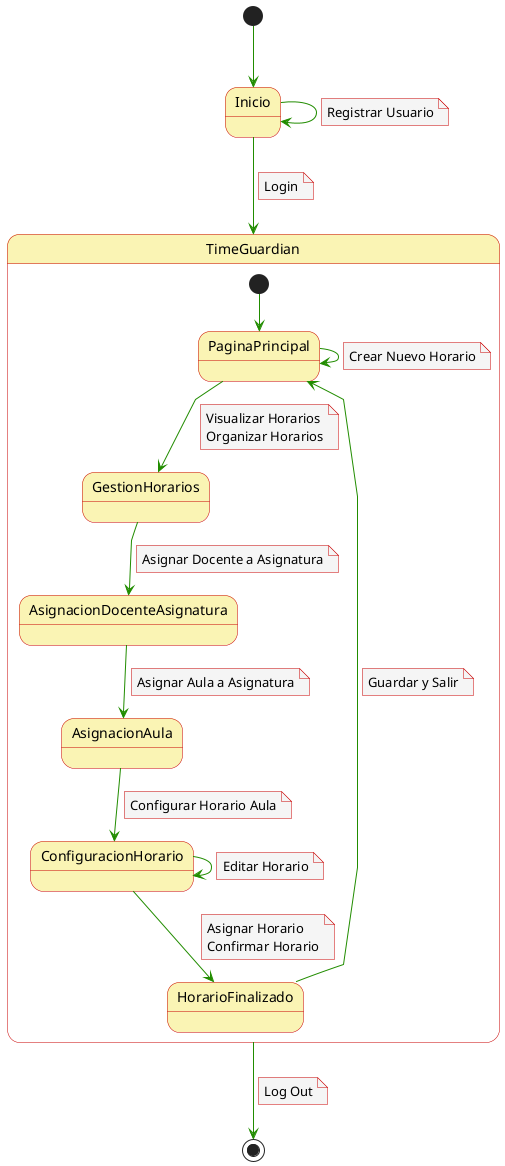 @startuml
skinparam noteBackgroundColor #f5f5f5
skinparam noteBorderColor #c90000
skinparam arrowColor #218c00
skinparam stateBackgroundColor #faf4b4
skinparam stateBorderColor #c90000
skinparam linetype polyline
skinparam arrowThickness 1

[*] --> Inicio

Inicio -d-> TimeGuardian
note on link
  Login
end note
Inicio -d-> Inicio
note on link
  Registrar Usuario
end note

State TimeGuardian {
[*] --> PaginaPrincipal

PaginaPrincipal -d-> GestionHorarios
note on link
  Visualizar Horarios
  Organizar Horarios
end note
PaginaPrincipal -d-> PaginaPrincipal
note on link
  Crear Nuevo Horario
end note

GestionHorarios -d-> AsignacionDocenteAsignatura
note on link
  Asignar Docente a Asignatura
end note

AsignacionDocenteAsignatura -d-> AsignacionAula
note on link
  Asignar Aula a Asignatura
end note

AsignacionAula -d-> ConfiguracionHorario
note on link
  Configurar Horario Aula
end note

ConfiguracionHorario -d-> HorarioFinalizado
note on link
  Asignar Horario
  Confirmar Horario
end note
ConfiguracionHorario -d-> ConfiguracionHorario
note on link
  Editar Horario
end note

HorarioFinalizado -d-> PaginaPrincipal
note on link
  Guardar y Salir
end note
}

TimeGuardian --> [*]
note on link
  Log Out
end note
@enduml